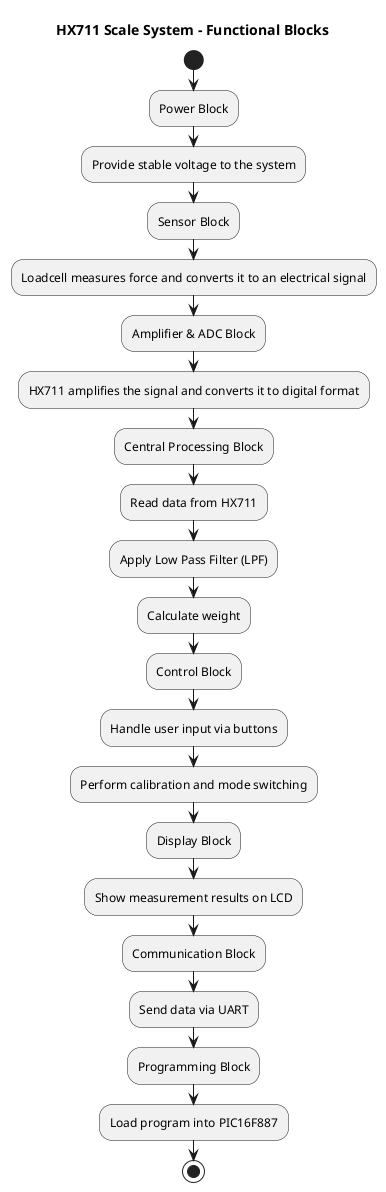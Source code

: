 @startuml
title HX711 Scale System - Functional Blocks

start
:Power Block;
:Provide stable voltage to the system;

:Sensor Block;
:Loadcell measures force and converts it to an electrical signal;

:Amplifier & ADC Block;
:HX711 amplifies the signal and converts it to digital format;

:Central Processing Block;
:Read data from HX711;
:Apply Low Pass Filter (LPF);
:Calculate weight;

:Control Block;
:Handle user input via buttons;
:Perform calibration and mode switching;

:Display Block;
:Show measurement results on LCD;

:Communication Block;
:Send data via UART;

:Programming Block;
:Load program into PIC16F887;

stop
@enduml 